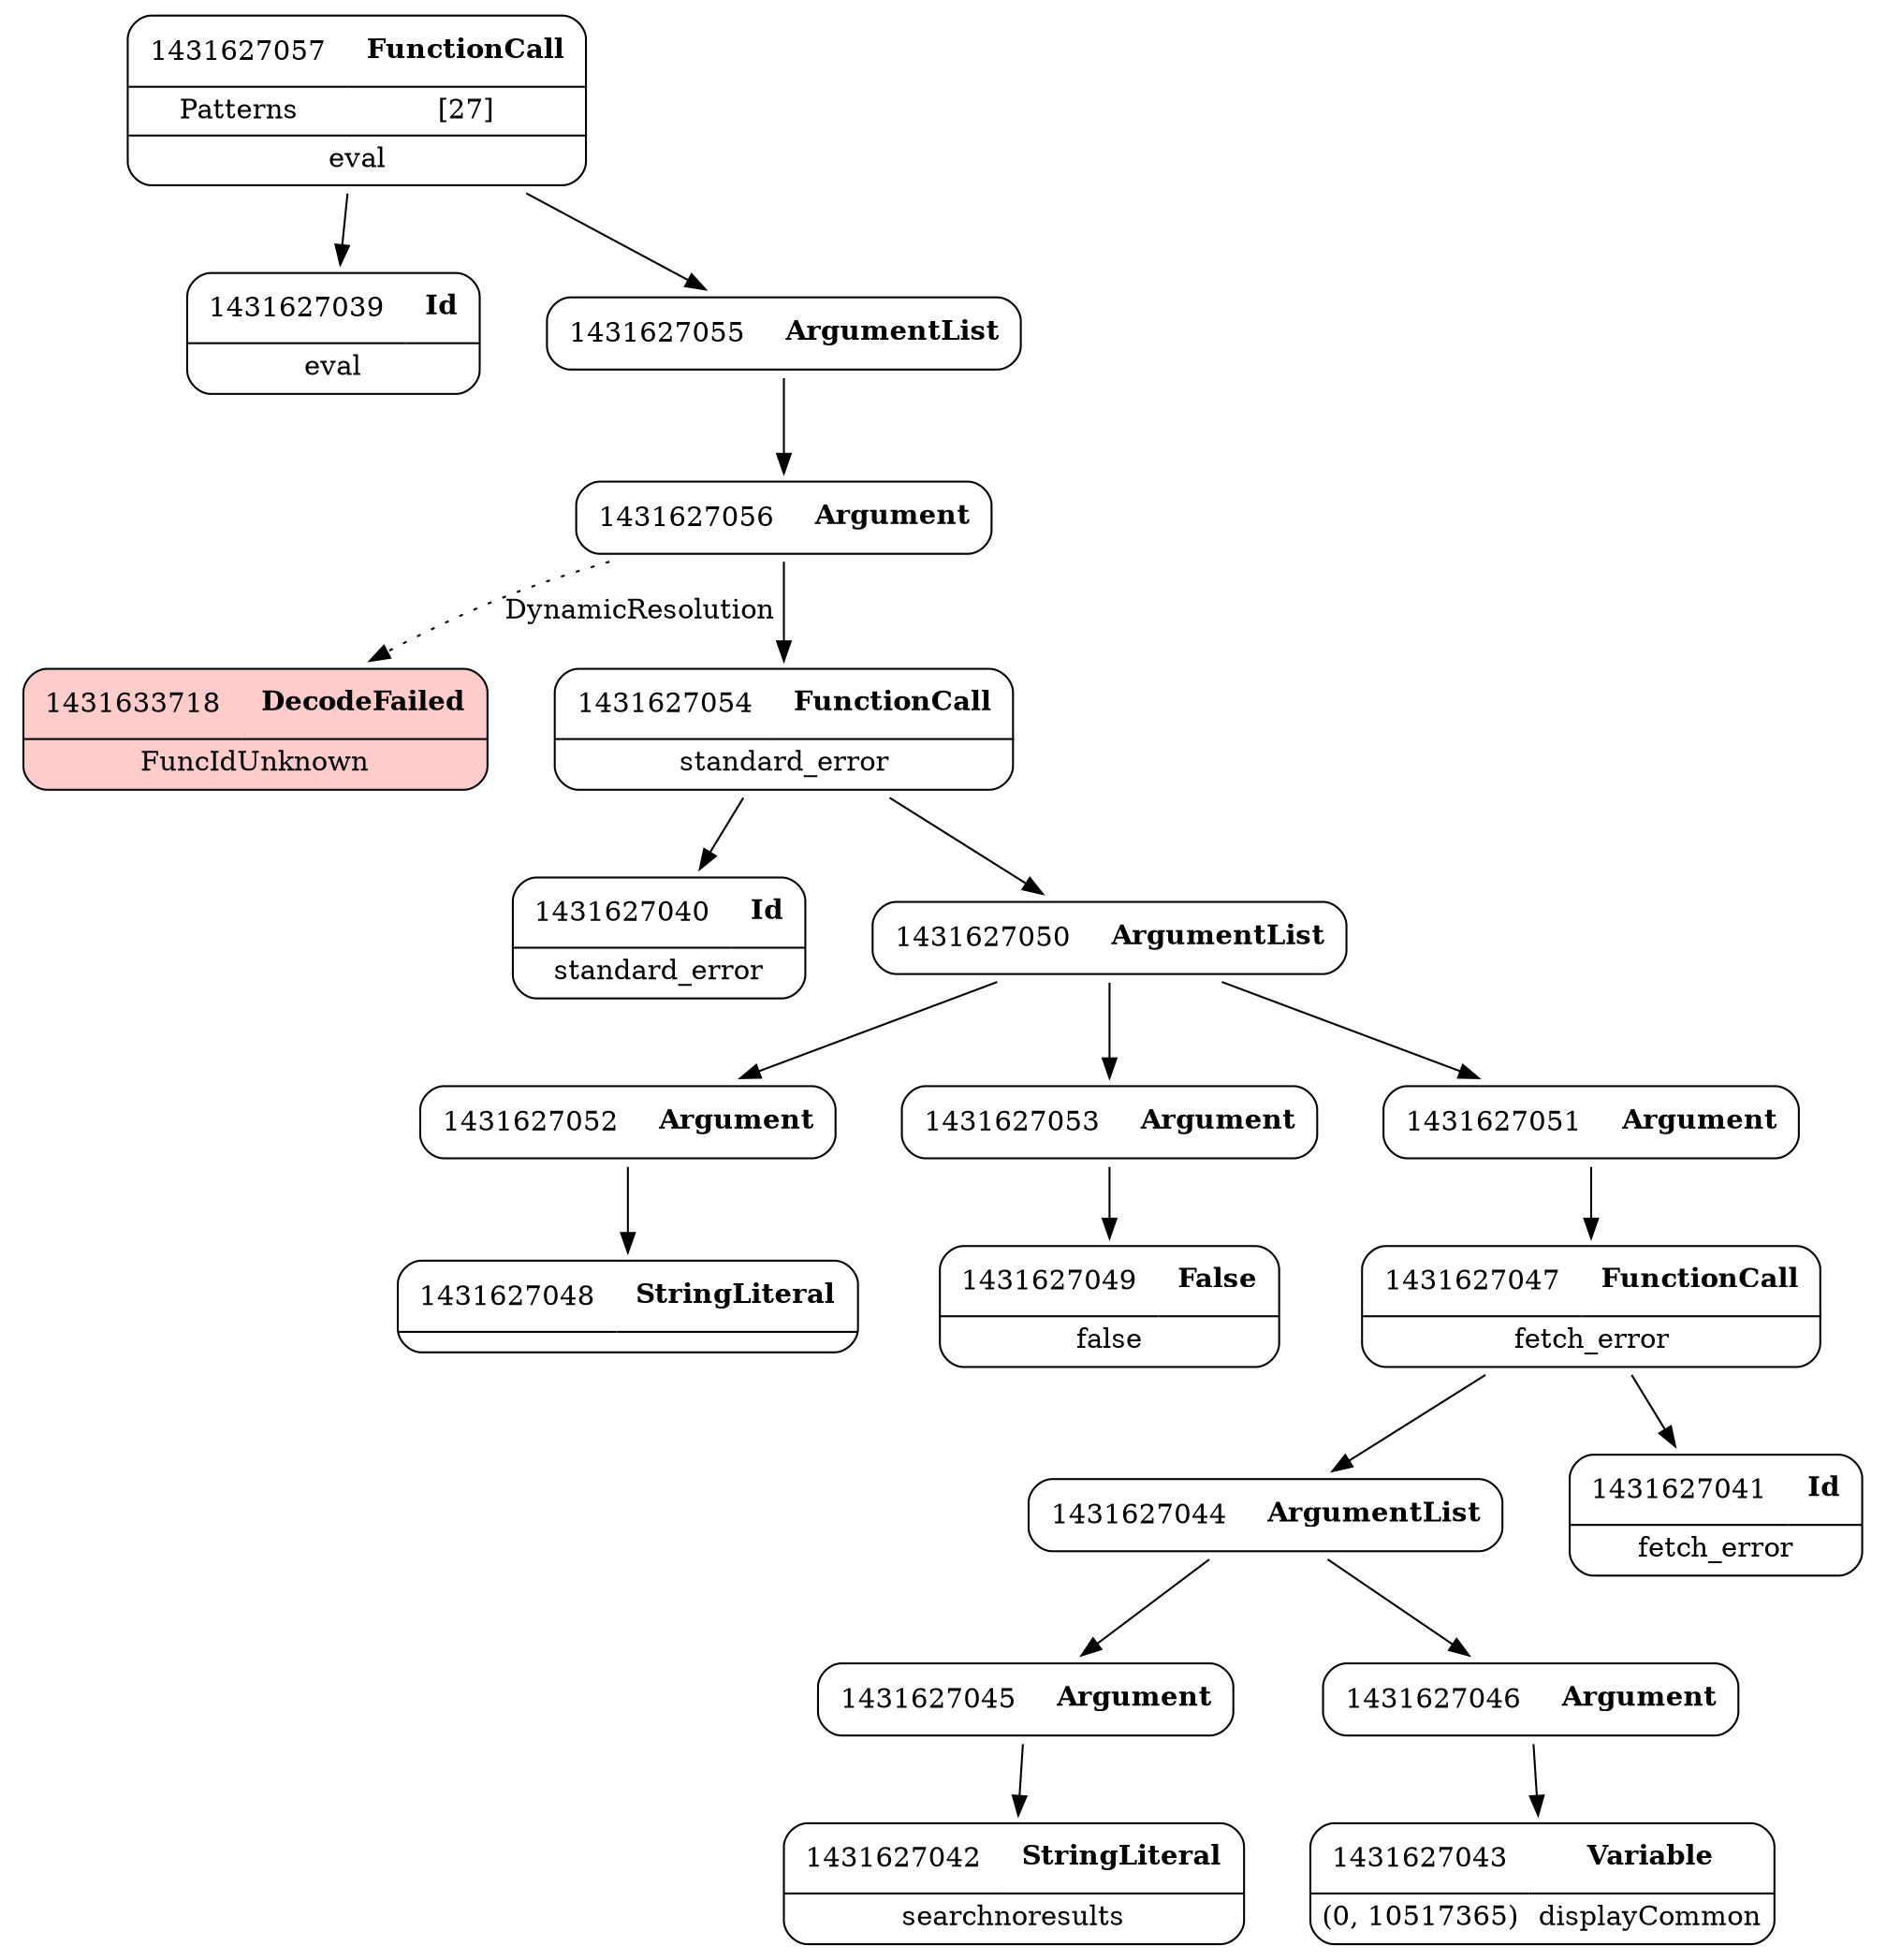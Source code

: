 digraph ast {
node [shape=none];
1431633718 [label=<<TABLE border='1' cellspacing='0' cellpadding='10' style='rounded' bgcolor='#FFCCCC' ><TR><TD border='0'>1431633718</TD><TD border='0'><B>DecodeFailed</B></TD></TR><HR/><TR><TD border='0' cellpadding='5' colspan='2'>FuncIdUnknown</TD></TR></TABLE>>];
1431627056 [label=<<TABLE border='1' cellspacing='0' cellpadding='10' style='rounded' ><TR><TD border='0'>1431627056</TD><TD border='0'><B>Argument</B></TD></TR></TABLE>>];
1431627056 -> 1431627054 [weight=2];
1431627056 -> 1431633718 [style=dotted,label=DynamicResolution];
1431627057 [label=<<TABLE border='1' cellspacing='0' cellpadding='10' style='rounded' ><TR><TD border='0'>1431627057</TD><TD border='0'><B>FunctionCall</B></TD></TR><HR/><TR><TD border='0' cellpadding='5'>Patterns</TD><TD border='0' cellpadding='5'>[27]</TD></TR><HR/><TR><TD border='0' cellpadding='5' colspan='2'>eval</TD></TR></TABLE>>];
1431627057 -> 1431627039 [weight=2];
1431627057 -> 1431627055 [weight=2];
1431627039 [label=<<TABLE border='1' cellspacing='0' cellpadding='10' style='rounded' ><TR><TD border='0'>1431627039</TD><TD border='0'><B>Id</B></TD></TR><HR/><TR><TD border='0' cellpadding='5' colspan='2'>eval</TD></TR></TABLE>>];
1431627044 [label=<<TABLE border='1' cellspacing='0' cellpadding='10' style='rounded' ><TR><TD border='0'>1431627044</TD><TD border='0'><B>ArgumentList</B></TD></TR></TABLE>>];
1431627044 -> 1431627045 [weight=2];
1431627044 -> 1431627046 [weight=2];
1431627045 [label=<<TABLE border='1' cellspacing='0' cellpadding='10' style='rounded' ><TR><TD border='0'>1431627045</TD><TD border='0'><B>Argument</B></TD></TR></TABLE>>];
1431627045 -> 1431627042 [weight=2];
1431627046 [label=<<TABLE border='1' cellspacing='0' cellpadding='10' style='rounded' ><TR><TD border='0'>1431627046</TD><TD border='0'><B>Argument</B></TD></TR></TABLE>>];
1431627046 -> 1431627043 [weight=2];
1431627047 [label=<<TABLE border='1' cellspacing='0' cellpadding='10' style='rounded' ><TR><TD border='0'>1431627047</TD><TD border='0'><B>FunctionCall</B></TD></TR><HR/><TR><TD border='0' cellpadding='5' colspan='2'>fetch_error</TD></TR></TABLE>>];
1431627047 -> 1431627041 [weight=2];
1431627047 -> 1431627044 [weight=2];
1431627040 [label=<<TABLE border='1' cellspacing='0' cellpadding='10' style='rounded' ><TR><TD border='0'>1431627040</TD><TD border='0'><B>Id</B></TD></TR><HR/><TR><TD border='0' cellpadding='5' colspan='2'>standard_error</TD></TR></TABLE>>];
1431627041 [label=<<TABLE border='1' cellspacing='0' cellpadding='10' style='rounded' ><TR><TD border='0'>1431627041</TD><TD border='0'><B>Id</B></TD></TR><HR/><TR><TD border='0' cellpadding='5' colspan='2'>fetch_error</TD></TR></TABLE>>];
1431627042 [label=<<TABLE border='1' cellspacing='0' cellpadding='10' style='rounded' ><TR><TD border='0'>1431627042</TD><TD border='0'><B>StringLiteral</B></TD></TR><HR/><TR><TD border='0' cellpadding='5' colspan='2'>searchnoresults</TD></TR></TABLE>>];
1431627043 [label=<<TABLE border='1' cellspacing='0' cellpadding='10' style='rounded' ><TR><TD border='0'>1431627043</TD><TD border='0'><B>Variable</B></TD></TR><HR/><TR><TD border='0' cellpadding='5'>(0, 10517365)</TD><TD border='0' cellpadding='5'>displayCommon</TD></TR></TABLE>>];
1431627052 [label=<<TABLE border='1' cellspacing='0' cellpadding='10' style='rounded' ><TR><TD border='0'>1431627052</TD><TD border='0'><B>Argument</B></TD></TR></TABLE>>];
1431627052 -> 1431627048 [weight=2];
1431627053 [label=<<TABLE border='1' cellspacing='0' cellpadding='10' style='rounded' ><TR><TD border='0'>1431627053</TD><TD border='0'><B>Argument</B></TD></TR></TABLE>>];
1431627053 -> 1431627049 [weight=2];
1431627054 [label=<<TABLE border='1' cellspacing='0' cellpadding='10' style='rounded' ><TR><TD border='0'>1431627054</TD><TD border='0'><B>FunctionCall</B></TD></TR><HR/><TR><TD border='0' cellpadding='5' colspan='2'>standard_error</TD></TR></TABLE>>];
1431627054 -> 1431627040 [weight=2];
1431627054 -> 1431627050 [weight=2];
1431627055 [label=<<TABLE border='1' cellspacing='0' cellpadding='10' style='rounded' ><TR><TD border='0'>1431627055</TD><TD border='0'><B>ArgumentList</B></TD></TR></TABLE>>];
1431627055 -> 1431627056 [weight=2];
1431627048 [label=<<TABLE border='1' cellspacing='0' cellpadding='10' style='rounded' ><TR><TD border='0'>1431627048</TD><TD border='0'><B>StringLiteral</B></TD></TR><HR/><TR><TD border='0' cellpadding='5' colspan='2'></TD></TR></TABLE>>];
1431627049 [label=<<TABLE border='1' cellspacing='0' cellpadding='10' style='rounded' ><TR><TD border='0'>1431627049</TD><TD border='0'><B>False</B></TD></TR><HR/><TR><TD border='0' cellpadding='5' colspan='2'>false</TD></TR></TABLE>>];
1431627050 [label=<<TABLE border='1' cellspacing='0' cellpadding='10' style='rounded' ><TR><TD border='0'>1431627050</TD><TD border='0'><B>ArgumentList</B></TD></TR></TABLE>>];
1431627050 -> 1431627051 [weight=2];
1431627050 -> 1431627052 [weight=2];
1431627050 -> 1431627053 [weight=2];
1431627051 [label=<<TABLE border='1' cellspacing='0' cellpadding='10' style='rounded' ><TR><TD border='0'>1431627051</TD><TD border='0'><B>Argument</B></TD></TR></TABLE>>];
1431627051 -> 1431627047 [weight=2];
}
